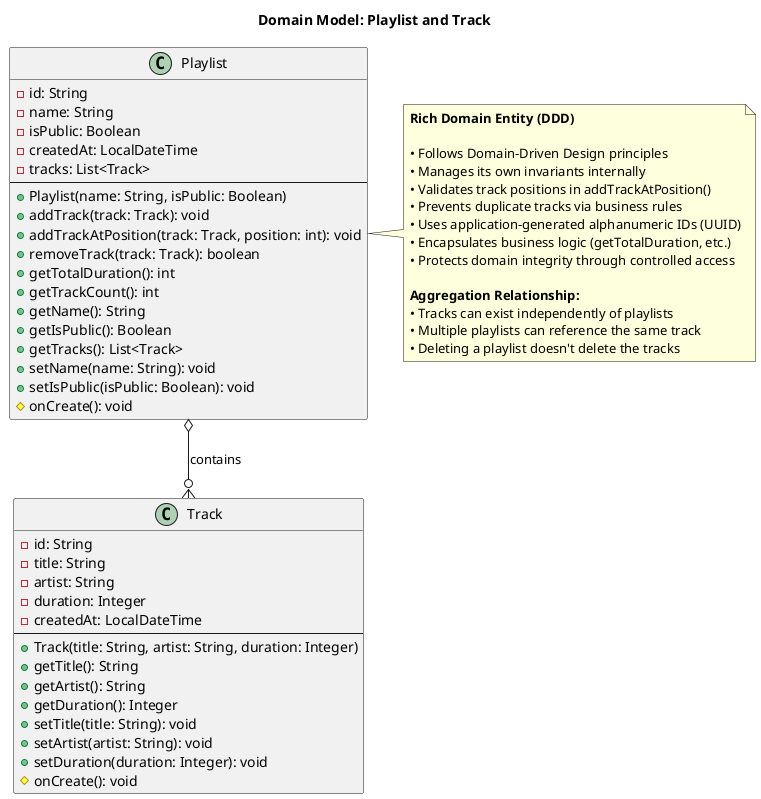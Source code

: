 @startuml
title Domain Model: Playlist and Track

class Playlist {
    - id: String
    - name: String
    - isPublic: Boolean
    - createdAt: LocalDateTime
    - tracks: List<Track>
    --
    + Playlist(name: String, isPublic: Boolean)
    + addTrack(track: Track): void
    + addTrackAtPosition(track: Track, position: int): void
    + removeTrack(track: Track): boolean
    + getTotalDuration(): int
    + getTrackCount(): int
    + getName(): String
    + getIsPublic(): Boolean
    + getTracks(): List<Track>
    + setName(name: String): void
    + setIsPublic(isPublic: Boolean): void
    # onCreate(): void
}

class Track {
    - id: String
    - title: String
    - artist: String
    - duration: Integer
    - createdAt: LocalDateTime
    --
    + Track(title: String, artist: String, duration: Integer)
    + getTitle(): String
    + getArtist(): String
    + getDuration(): Integer
    + setTitle(title: String): void
    + setArtist(artist: String): void
    + setDuration(duration: Integer): void
    # onCreate(): void
}

Playlist o--o{ Track : contains

note right of Playlist
  **Rich Domain Entity (DDD)**
  
  • Follows Domain-Driven Design principles
  • Manages its own invariants internally
  • Validates track positions in addTrackAtPosition()
  • Prevents duplicate tracks via business rules
  • Uses application-generated alphanumeric IDs (UUID)
  • Encapsulates business logic (getTotalDuration, etc.)
  • Protects domain integrity through controlled access
  
  **Aggregation Relationship:**
  • Tracks can exist independently of playlists
  • Multiple playlists can reference the same track
  • Deleting a playlist doesn't delete the tracks
end note

@enduml